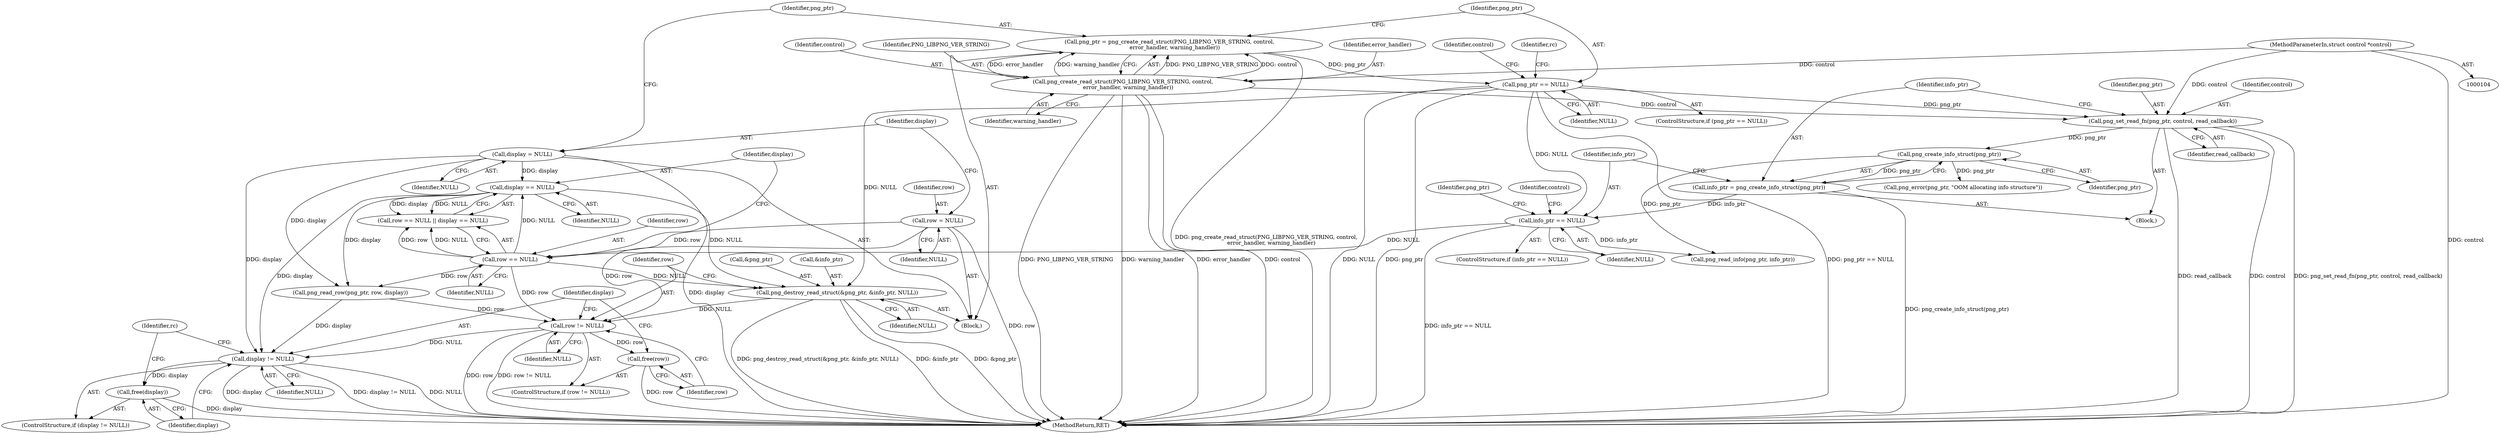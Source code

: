 digraph "0_Android_9d4853418ab2f754c2b63e091c29c5529b8b86ca_172@API" {
"1000261" [label="(Call,png_destroy_read_struct(&png_ptr, &info_ptr, NULL))"];
"1000203" [label="(Call,display == NULL)"];
"1000117" [label="(Call,display = NULL)"];
"1000200" [label="(Call,row == NULL)"];
"1000113" [label="(Call,row = NULL)"];
"1000171" [label="(Call,info_ptr == NULL)"];
"1000166" [label="(Call,info_ptr = png_create_info_struct(png_ptr))"];
"1000168" [label="(Call,png_create_info_struct(png_ptr))"];
"1000162" [label="(Call,png_set_read_fn(png_ptr, control, read_callback))"];
"1000129" [label="(Call,png_ptr == NULL)"];
"1000121" [label="(Call,png_ptr = png_create_read_struct(PNG_LIBPNG_VER_STRING, control,\n      error_handler, warning_handler))"];
"1000123" [label="(Call,png_create_read_struct(PNG_LIBPNG_VER_STRING, control,\n      error_handler, warning_handler))"];
"1000105" [label="(MethodParameterIn,struct control *control)"];
"1000268" [label="(Call,row != NULL)"];
"1000271" [label="(Call,free(row))"];
"1000274" [label="(Call,display != NULL)"];
"1000277" [label="(Call,free(display))"];
"1000118" [label="(Identifier,display)"];
"1000126" [label="(Identifier,error_handler)"];
"1000204" [label="(Identifier,display)"];
"1000281" [label="(MethodReturn,RET)"];
"1000167" [label="(Identifier,info_ptr)"];
"1000125" [label="(Identifier,control)"];
"1000163" [label="(Identifier,png_ptr)"];
"1000271" [label="(Call,free(row))"];
"1000119" [label="(Identifier,NULL)"];
"1000114" [label="(Identifier,row)"];
"1000272" [label="(Identifier,row)"];
"1000262" [label="(Call,&png_ptr)"];
"1000115" [label="(Identifier,NULL)"];
"1000127" [label="(Identifier,warning_handler)"];
"1000161" [label="(Block,)"];
"1000117" [label="(Call,display = NULL)"];
"1000123" [label="(Call,png_create_read_struct(PNG_LIBPNG_VER_STRING, control,\n      error_handler, warning_handler))"];
"1000188" [label="(Call,png_read_info(png_ptr, info_ptr))"];
"1000277" [label="(Call,free(display))"];
"1000267" [label="(ControlStructure,if (row != NULL))"];
"1000280" [label="(Identifier,rc)"];
"1000200" [label="(Call,row == NULL)"];
"1000266" [label="(Identifier,NULL)"];
"1000273" [label="(ControlStructure,if (display != NULL))"];
"1000276" [label="(Identifier,NULL)"];
"1000113" [label="(Call,row = NULL)"];
"1000274" [label="(Call,display != NULL)"];
"1000261" [label="(Call,png_destroy_read_struct(&png_ptr, &info_ptr, NULL))"];
"1000131" [label="(Identifier,NULL)"];
"1000168" [label="(Call,png_create_info_struct(png_ptr))"];
"1000130" [label="(Identifier,png_ptr)"];
"1000136" [label="(Identifier,control)"];
"1000166" [label="(Call,info_ptr = png_create_info_struct(png_ptr))"];
"1000205" [label="(Identifier,NULL)"];
"1000202" [label="(Identifier,NULL)"];
"1000203" [label="(Call,display == NULL)"];
"1000164" [label="(Identifier,control)"];
"1000162" [label="(Call,png_set_read_fn(png_ptr, control, read_callback))"];
"1000181" [label="(Identifier,control)"];
"1000124" [label="(Identifier,PNG_LIBPNG_VER_STRING)"];
"1000174" [label="(Call,png_error(png_ptr, \"OOM allocating info structure\"))"];
"1000270" [label="(Identifier,NULL)"];
"1000199" [label="(Call,row == NULL || display == NULL)"];
"1000170" [label="(ControlStructure,if (info_ptr == NULL))"];
"1000150" [label="(Identifier,rc)"];
"1000243" [label="(Call,png_read_row(png_ptr, row, display))"];
"1000268" [label="(Call,row != NULL)"];
"1000269" [label="(Identifier,row)"];
"1000264" [label="(Call,&info_ptr)"];
"1000105" [label="(MethodParameterIn,struct control *control)"];
"1000122" [label="(Identifier,png_ptr)"];
"1000278" [label="(Identifier,display)"];
"1000275" [label="(Identifier,display)"];
"1000169" [label="(Identifier,png_ptr)"];
"1000173" [label="(Identifier,NULL)"];
"1000106" [label="(Block,)"];
"1000165" [label="(Identifier,read_callback)"];
"1000171" [label="(Call,info_ptr == NULL)"];
"1000172" [label="(Identifier,info_ptr)"];
"1000121" [label="(Call,png_ptr = png_create_read_struct(PNG_LIBPNG_VER_STRING, control,\n      error_handler, warning_handler))"];
"1000201" [label="(Identifier,row)"];
"1000175" [label="(Identifier,png_ptr)"];
"1000129" [label="(Call,png_ptr == NULL)"];
"1000128" [label="(ControlStructure,if (png_ptr == NULL))"];
"1000261" -> "1000106"  [label="AST: "];
"1000261" -> "1000266"  [label="CFG: "];
"1000262" -> "1000261"  [label="AST: "];
"1000264" -> "1000261"  [label="AST: "];
"1000266" -> "1000261"  [label="AST: "];
"1000269" -> "1000261"  [label="CFG: "];
"1000261" -> "1000281"  [label="DDG: &info_ptr"];
"1000261" -> "1000281"  [label="DDG: &png_ptr"];
"1000261" -> "1000281"  [label="DDG: png_destroy_read_struct(&png_ptr, &info_ptr, NULL)"];
"1000203" -> "1000261"  [label="DDG: NULL"];
"1000129" -> "1000261"  [label="DDG: NULL"];
"1000200" -> "1000261"  [label="DDG: NULL"];
"1000261" -> "1000268"  [label="DDG: NULL"];
"1000203" -> "1000199"  [label="AST: "];
"1000203" -> "1000205"  [label="CFG: "];
"1000204" -> "1000203"  [label="AST: "];
"1000205" -> "1000203"  [label="AST: "];
"1000199" -> "1000203"  [label="CFG: "];
"1000203" -> "1000199"  [label="DDG: display"];
"1000203" -> "1000199"  [label="DDG: NULL"];
"1000117" -> "1000203"  [label="DDG: display"];
"1000200" -> "1000203"  [label="DDG: NULL"];
"1000203" -> "1000243"  [label="DDG: display"];
"1000203" -> "1000274"  [label="DDG: display"];
"1000117" -> "1000106"  [label="AST: "];
"1000117" -> "1000119"  [label="CFG: "];
"1000118" -> "1000117"  [label="AST: "];
"1000119" -> "1000117"  [label="AST: "];
"1000122" -> "1000117"  [label="CFG: "];
"1000117" -> "1000281"  [label="DDG: display"];
"1000117" -> "1000243"  [label="DDG: display"];
"1000117" -> "1000274"  [label="DDG: display"];
"1000200" -> "1000199"  [label="AST: "];
"1000200" -> "1000202"  [label="CFG: "];
"1000201" -> "1000200"  [label="AST: "];
"1000202" -> "1000200"  [label="AST: "];
"1000204" -> "1000200"  [label="CFG: "];
"1000199" -> "1000200"  [label="CFG: "];
"1000200" -> "1000199"  [label="DDG: row"];
"1000200" -> "1000199"  [label="DDG: NULL"];
"1000113" -> "1000200"  [label="DDG: row"];
"1000171" -> "1000200"  [label="DDG: NULL"];
"1000200" -> "1000243"  [label="DDG: row"];
"1000200" -> "1000268"  [label="DDG: row"];
"1000113" -> "1000106"  [label="AST: "];
"1000113" -> "1000115"  [label="CFG: "];
"1000114" -> "1000113"  [label="AST: "];
"1000115" -> "1000113"  [label="AST: "];
"1000118" -> "1000113"  [label="CFG: "];
"1000113" -> "1000281"  [label="DDG: row"];
"1000113" -> "1000268"  [label="DDG: row"];
"1000171" -> "1000170"  [label="AST: "];
"1000171" -> "1000173"  [label="CFG: "];
"1000172" -> "1000171"  [label="AST: "];
"1000173" -> "1000171"  [label="AST: "];
"1000175" -> "1000171"  [label="CFG: "];
"1000181" -> "1000171"  [label="CFG: "];
"1000171" -> "1000281"  [label="DDG: info_ptr == NULL"];
"1000166" -> "1000171"  [label="DDG: info_ptr"];
"1000129" -> "1000171"  [label="DDG: NULL"];
"1000171" -> "1000188"  [label="DDG: info_ptr"];
"1000166" -> "1000161"  [label="AST: "];
"1000166" -> "1000168"  [label="CFG: "];
"1000167" -> "1000166"  [label="AST: "];
"1000168" -> "1000166"  [label="AST: "];
"1000172" -> "1000166"  [label="CFG: "];
"1000166" -> "1000281"  [label="DDG: png_create_info_struct(png_ptr)"];
"1000168" -> "1000166"  [label="DDG: png_ptr"];
"1000168" -> "1000169"  [label="CFG: "];
"1000169" -> "1000168"  [label="AST: "];
"1000162" -> "1000168"  [label="DDG: png_ptr"];
"1000168" -> "1000174"  [label="DDG: png_ptr"];
"1000168" -> "1000188"  [label="DDG: png_ptr"];
"1000162" -> "1000161"  [label="AST: "];
"1000162" -> "1000165"  [label="CFG: "];
"1000163" -> "1000162"  [label="AST: "];
"1000164" -> "1000162"  [label="AST: "];
"1000165" -> "1000162"  [label="AST: "];
"1000167" -> "1000162"  [label="CFG: "];
"1000162" -> "1000281"  [label="DDG: control"];
"1000162" -> "1000281"  [label="DDG: png_set_read_fn(png_ptr, control, read_callback)"];
"1000162" -> "1000281"  [label="DDG: read_callback"];
"1000129" -> "1000162"  [label="DDG: png_ptr"];
"1000123" -> "1000162"  [label="DDG: control"];
"1000105" -> "1000162"  [label="DDG: control"];
"1000129" -> "1000128"  [label="AST: "];
"1000129" -> "1000131"  [label="CFG: "];
"1000130" -> "1000129"  [label="AST: "];
"1000131" -> "1000129"  [label="AST: "];
"1000136" -> "1000129"  [label="CFG: "];
"1000150" -> "1000129"  [label="CFG: "];
"1000129" -> "1000281"  [label="DDG: png_ptr"];
"1000129" -> "1000281"  [label="DDG: png_ptr == NULL"];
"1000129" -> "1000281"  [label="DDG: NULL"];
"1000121" -> "1000129"  [label="DDG: png_ptr"];
"1000121" -> "1000106"  [label="AST: "];
"1000121" -> "1000123"  [label="CFG: "];
"1000122" -> "1000121"  [label="AST: "];
"1000123" -> "1000121"  [label="AST: "];
"1000130" -> "1000121"  [label="CFG: "];
"1000121" -> "1000281"  [label="DDG: png_create_read_struct(PNG_LIBPNG_VER_STRING, control,\n      error_handler, warning_handler)"];
"1000123" -> "1000121"  [label="DDG: PNG_LIBPNG_VER_STRING"];
"1000123" -> "1000121"  [label="DDG: control"];
"1000123" -> "1000121"  [label="DDG: error_handler"];
"1000123" -> "1000121"  [label="DDG: warning_handler"];
"1000123" -> "1000127"  [label="CFG: "];
"1000124" -> "1000123"  [label="AST: "];
"1000125" -> "1000123"  [label="AST: "];
"1000126" -> "1000123"  [label="AST: "];
"1000127" -> "1000123"  [label="AST: "];
"1000123" -> "1000281"  [label="DDG: warning_handler"];
"1000123" -> "1000281"  [label="DDG: error_handler"];
"1000123" -> "1000281"  [label="DDG: control"];
"1000123" -> "1000281"  [label="DDG: PNG_LIBPNG_VER_STRING"];
"1000105" -> "1000123"  [label="DDG: control"];
"1000105" -> "1000104"  [label="AST: "];
"1000105" -> "1000281"  [label="DDG: control"];
"1000268" -> "1000267"  [label="AST: "];
"1000268" -> "1000270"  [label="CFG: "];
"1000269" -> "1000268"  [label="AST: "];
"1000270" -> "1000268"  [label="AST: "];
"1000272" -> "1000268"  [label="CFG: "];
"1000275" -> "1000268"  [label="CFG: "];
"1000268" -> "1000281"  [label="DDG: row"];
"1000268" -> "1000281"  [label="DDG: row != NULL"];
"1000243" -> "1000268"  [label="DDG: row"];
"1000268" -> "1000271"  [label="DDG: row"];
"1000268" -> "1000274"  [label="DDG: NULL"];
"1000271" -> "1000267"  [label="AST: "];
"1000271" -> "1000272"  [label="CFG: "];
"1000272" -> "1000271"  [label="AST: "];
"1000275" -> "1000271"  [label="CFG: "];
"1000271" -> "1000281"  [label="DDG: row"];
"1000274" -> "1000273"  [label="AST: "];
"1000274" -> "1000276"  [label="CFG: "];
"1000275" -> "1000274"  [label="AST: "];
"1000276" -> "1000274"  [label="AST: "];
"1000278" -> "1000274"  [label="CFG: "];
"1000280" -> "1000274"  [label="CFG: "];
"1000274" -> "1000281"  [label="DDG: display"];
"1000274" -> "1000281"  [label="DDG: display != NULL"];
"1000274" -> "1000281"  [label="DDG: NULL"];
"1000243" -> "1000274"  [label="DDG: display"];
"1000274" -> "1000277"  [label="DDG: display"];
"1000277" -> "1000273"  [label="AST: "];
"1000277" -> "1000278"  [label="CFG: "];
"1000278" -> "1000277"  [label="AST: "];
"1000280" -> "1000277"  [label="CFG: "];
"1000277" -> "1000281"  [label="DDG: display"];
}
